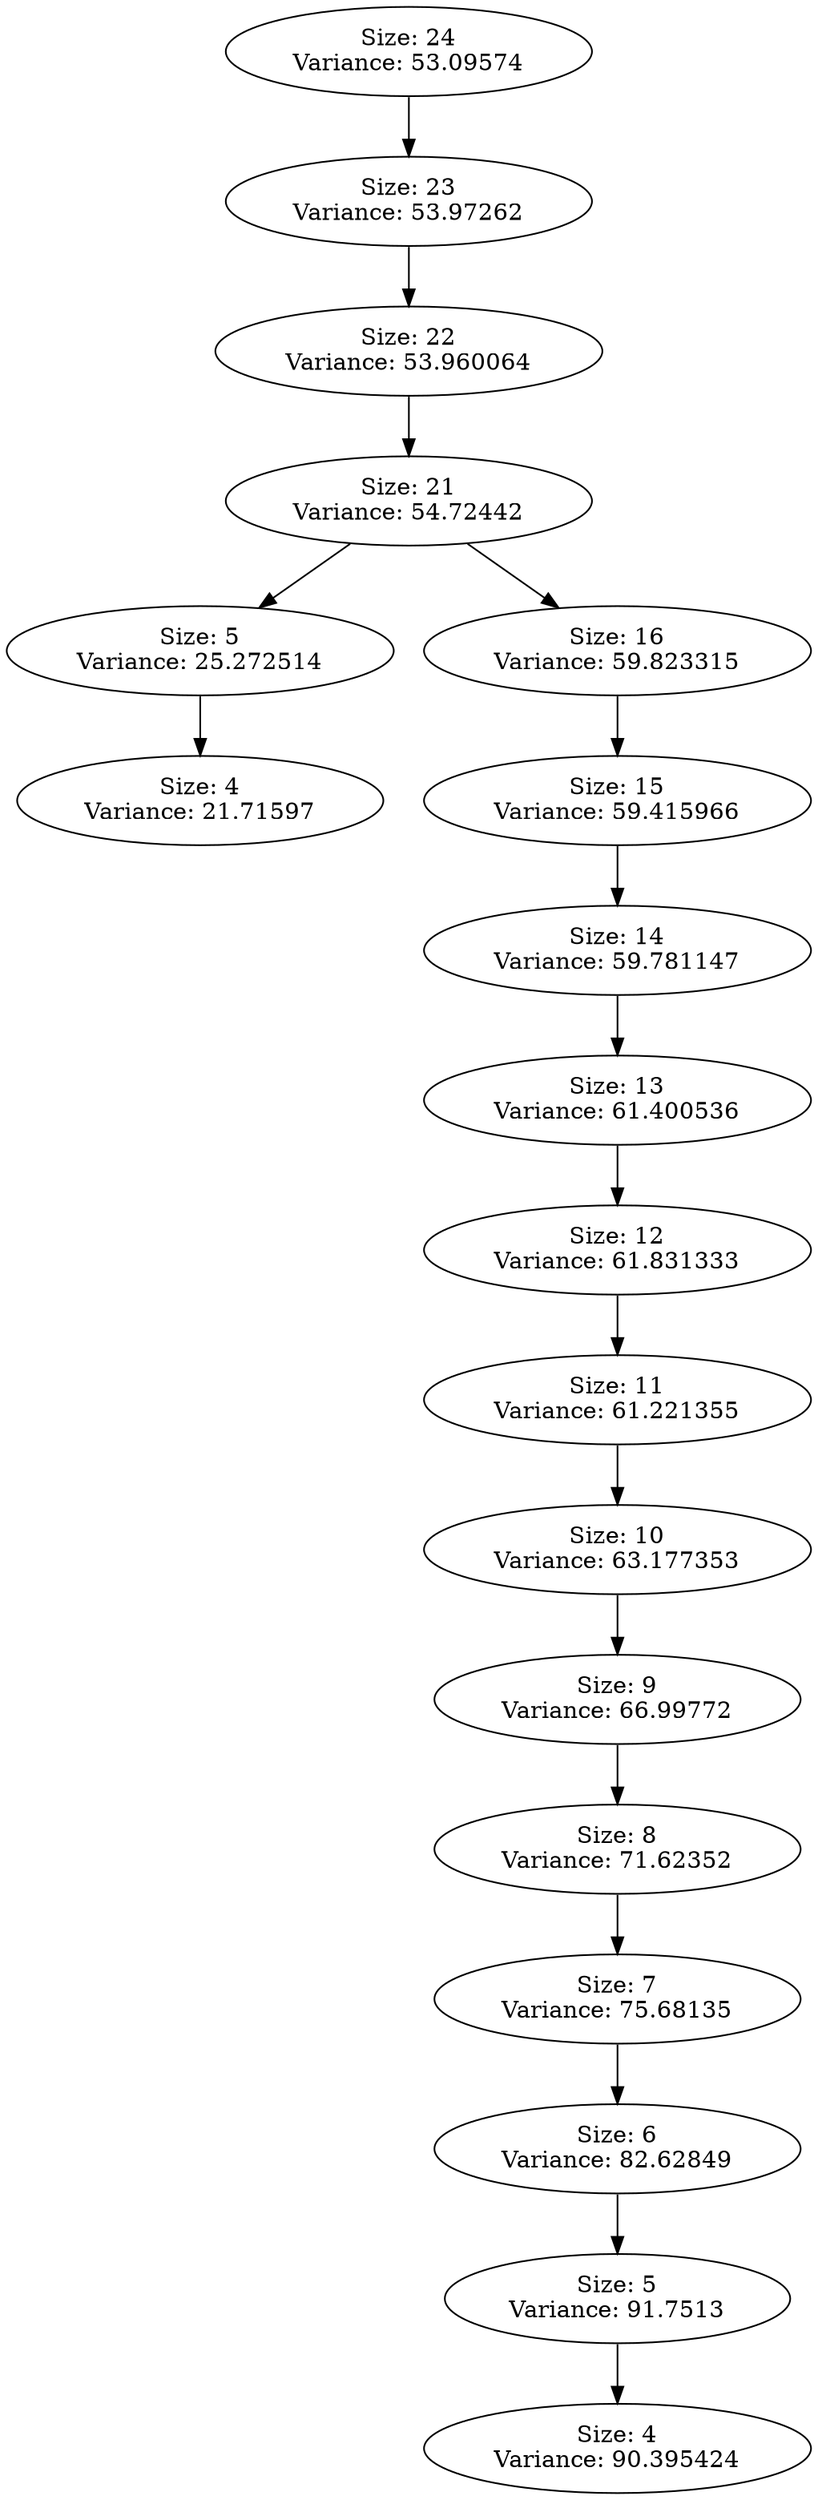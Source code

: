 DIGRAPH G {
"Size: 24\nVariance: 53.09574" -> "Size: 23\nVariance: 53.97262" L=0;
"Size: 23\nVariance: 53.97262" -> "Size: 22\nVariance: 53.960064" L=1;
"Size: 22\nVariance: 53.960064" -> "Size: 21\nVariance: 54.72442" L=2;
"Size: 21\nVariance: 54.72442" -> "Size: 5\nVariance: 25.272514" L=3;
"Size: 21\nVariance: 54.72442" -> "Size: 16\nVariance: 59.823315" L=3;
"Size: 5\nVariance: 25.272514" -> "Size: 4\nVariance: 21.71597" L=4;
"Size: 16\nVariance: 59.823315" -> "Size: 15\nVariance: 59.415966" L=4;
"Size: 15\nVariance: 59.415966" -> "Size: 14\nVariance: 59.781147" L=5;
"Size: 14\nVariance: 59.781147" -> "Size: 13\nVariance: 61.400536" L=6;
"Size: 13\nVariance: 61.400536" -> "Size: 12\nVariance: 61.831333" L=7;
"Size: 12\nVariance: 61.831333" -> "Size: 11\nVariance: 61.221355" L=8;
"Size: 11\nVariance: 61.221355" -> "Size: 10\nVariance: 63.177353" L=9;
"Size: 10\nVariance: 63.177353" -> "Size: 9\nVariance: 66.99772" L=10;
"Size: 9\nVariance: 66.99772" -> "Size: 8\nVariance: 71.62352" L=11;
"Size: 8\nVariance: 71.62352" -> "Size: 7\nVariance: 75.68135" L=12;
"Size: 7\nVariance: 75.68135" -> "Size: 6\nVariance: 82.62849" L=13;
"Size: 6\nVariance: 82.62849" -> "Size: 5\nVariance: 91.7513" L=14;
"Size: 5\nVariance: 91.7513" -> "Size: 4\nVariance: 90.395424" L=15;
}
